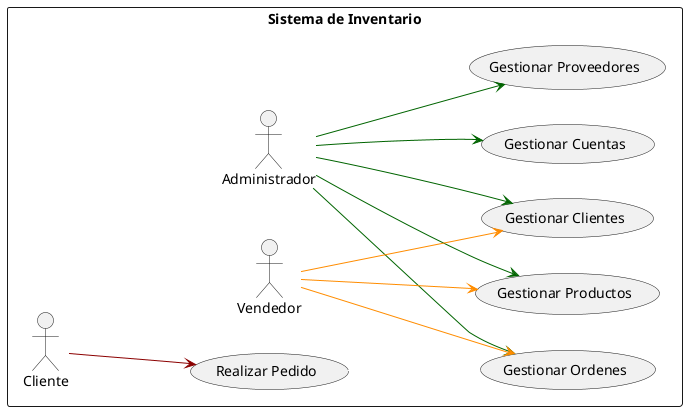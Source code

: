 @startuml GestionInventario
left to right direction

rectangle "Sistema de Inventario" {
    actor Administrador
    actor Cliente
    actor Vendedor

    usecase "Gestionar Productos" as UC1
    usecase "Gestionar Proveedores" as UC2
    usecase "Gestionar Clientes" as UC3
    usecase "Gestionar Ordenes" as UC4
    usecase "Realizar Pedido" as UC5
    usecase "Gestionar Cuentas" as UC6

    Administrador -[#DarkGreen]--> UC1
    Administrador -[#DarkGreen]--> UC2
    Administrador -[#DarkGreen]--> UC3
    Administrador -[#DarkGreen]--> UC4
    Administrador -[#DarkGreen]--> UC6

    Cliente -[#DarkRed]--> UC5
    Vendedor -[#Darkorange]-->UC4 
    Vendedor -[#Darkorange]--> UC1
    Vendedor -[#Darkorange]-->UC3

    UC5 -[#DarkReds]--> UC4 
}
@enduml